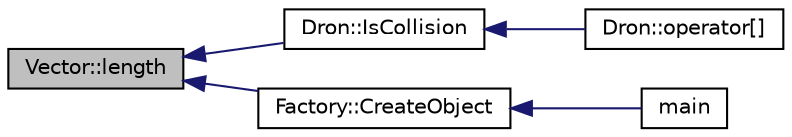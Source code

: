 digraph "Vector::length"
{
  edge [fontname="Helvetica",fontsize="10",labelfontname="Helvetica",labelfontsize="10"];
  node [fontname="Helvetica",fontsize="10",shape=record];
  rankdir="LR";
  Node11 [label="Vector::length",height=0.2,width=0.4,color="black", fillcolor="grey75", style="filled", fontcolor="black"];
  Node11 -> Node12 [dir="back",color="midnightblue",fontsize="10",style="solid",fontname="Helvetica"];
  Node12 [label="Dron::IsCollision",height=0.2,width=0.4,color="black", fillcolor="white", style="filled",URL="$class_dron.html#a649575a9df95099a8ef12d968432a6c8",tooltip="Metoda sprawdzająca czy występuje kolizja dwóch dronów. "];
  Node12 -> Node13 [dir="back",color="midnightblue",fontsize="10",style="solid",fontname="Helvetica"];
  Node13 [label="Dron::operator[]",height=0.2,width=0.4,color="black", fillcolor="white", style="filled",URL="$class_dron.html#a0ea1b6ba4471ee1e4159716328a1d7b3",tooltip="Przeciążenie operatora zapisu &#39;[]&#39; dla klasy Dron. "];
  Node11 -> Node14 [dir="back",color="midnightblue",fontsize="10",style="solid",fontname="Helvetica"];
  Node14 [label="Factory::CreateObject",height=0.2,width=0.4,color="black", fillcolor="white", style="filled",URL="$class_factory.html#adb0820eb3c3de71190265b529ec0407f",tooltip="Metoda tworząca obiekt klasy Dron lub CuboidObstacle. "];
  Node14 -> Node15 [dir="back",color="midnightblue",fontsize="10",style="solid",fontname="Helvetica"];
  Node15 [label="main",height=0.2,width=0.4,color="black", fillcolor="white", style="filled",URL="$main_8cpp.html#ae66f6b31b5ad750f1fe042a706a4e3d4",tooltip="Główna funkcja programu. "];
}
